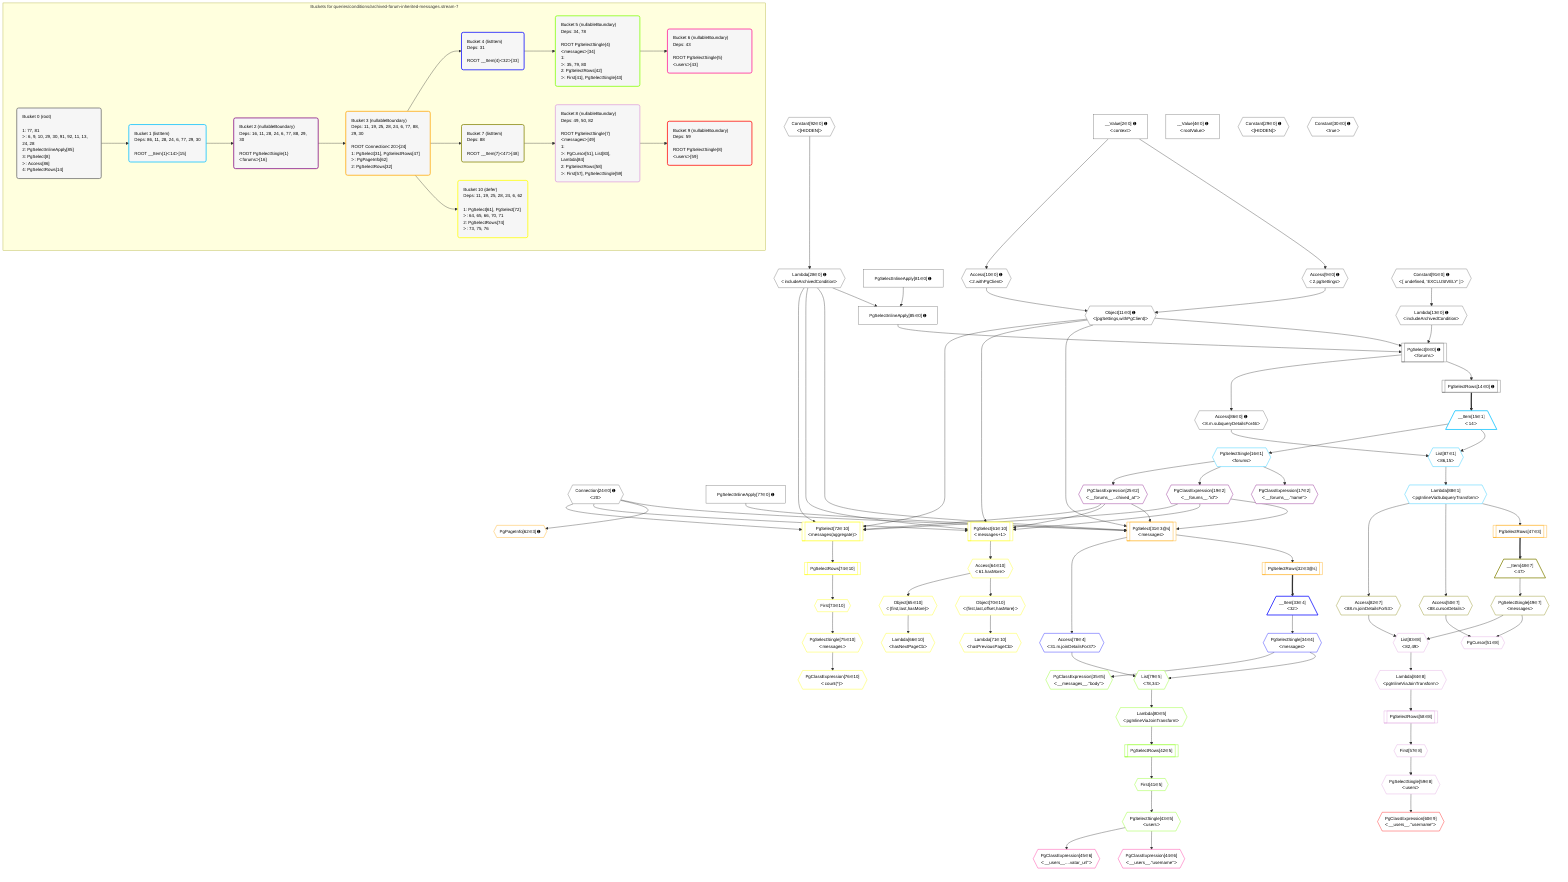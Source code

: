 %%{init: {'themeVariables': { 'fontSize': '12px'}}}%%
graph TD
    classDef path fill:#eee,stroke:#000,color:#000
    classDef plan fill:#fff,stroke-width:1px,color:#000
    classDef itemplan fill:#fff,stroke-width:2px,color:#000
    classDef unbatchedplan fill:#dff,stroke-width:1px,color:#000
    classDef sideeffectplan fill:#fcc,stroke-width:2px,color:#000
    classDef bucket fill:#f6f6f6,color:#000,stroke-width:2px,text-align:left


    %% plan dependencies
    PgSelect8[["PgSelect[8∈0] ➊<br />ᐸforumsᐳ"]]:::plan
    Object11{{"Object[11∈0] ➊<br />ᐸ{pgSettings,withPgClient}ᐳ"}}:::plan
    Lambda13{{"Lambda[13∈0] ➊<br />ᐸincludeArchivedConditionᐳ"}}:::plan
    PgSelectInlineApply85["PgSelectInlineApply[85∈0] ➊"]:::plan
    Object11 & Lambda13 & PgSelectInlineApply85 --> PgSelect8
    Lambda28{{"Lambda[28∈0] ➊<br />ᐸincludeArchivedConditionᐳ"}}:::plan
    PgSelectInlineApply81["PgSelectInlineApply[81∈0] ➊"]:::plan
    Lambda28 & PgSelectInlineApply81 --> PgSelectInlineApply85
    Access9{{"Access[9∈0] ➊<br />ᐸ2.pgSettingsᐳ"}}:::plan
    Access10{{"Access[10∈0] ➊<br />ᐸ2.withPgClientᐳ"}}:::plan
    Access9 & Access10 --> Object11
    Connection24{{"Connection[24∈0] ➊<br />ᐸ20ᐳ"}}:::plan
    __Value2["__Value[2∈0] ➊<br />ᐸcontextᐳ"]:::plan
    __Value2 --> Access9
    __Value2 --> Access10
    Constant91{{"Constant[91∈0] ➊<br />ᐸ[ undefined, 'EXCLUSIVELY' ]ᐳ"}}:::plan
    Constant91 --> Lambda13
    PgSelectRows14[["PgSelectRows[14∈0] ➊"]]:::plan
    PgSelect8 --> PgSelectRows14
    Constant92{{"Constant[92∈0] ➊<br />ᐸ[HIDDEN]ᐳ"}}:::plan
    Constant92 --> Lambda28
    Access86{{"Access[86∈0] ➊<br />ᐸ8.m.subqueryDetailsFor46ᐳ"}}:::plan
    PgSelect8 --> Access86
    __Value4["__Value[4∈0] ➊<br />ᐸrootValueᐳ"]:::plan
    Constant29{{"Constant[29∈0] ➊<br />ᐸ[HIDDEN]ᐳ"}}:::plan
    Constant30{{"Constant[30∈0] ➊<br />ᐸtrueᐳ"}}:::plan
    PgSelectInlineApply77["PgSelectInlineApply[77∈0] ➊"]:::plan
    List87{{"List[87∈1]<br />ᐸ86,15ᐳ"}}:::plan
    __Item15[/"__Item[15∈1]<br />ᐸ14ᐳ"\]:::itemplan
    Access86 & __Item15 --> List87
    PgSelectRows14 ==> __Item15
    PgSelectSingle16{{"PgSelectSingle[16∈1]<br />ᐸforumsᐳ"}}:::plan
    __Item15 --> PgSelectSingle16
    Lambda88{{"Lambda[88∈1]<br />ᐸpgInlineViaSubqueryTransformᐳ"}}:::plan
    List87 --> Lambda88
    PgClassExpression17{{"PgClassExpression[17∈2]<br />ᐸ__forums__.”name”ᐳ"}}:::plan
    PgSelectSingle16 --> PgClassExpression17
    PgClassExpression19{{"PgClassExpression[19∈2]<br />ᐸ__forums__.”id”ᐳ"}}:::plan
    PgSelectSingle16 --> PgClassExpression19
    PgClassExpression25{{"PgClassExpression[25∈2]<br />ᐸ__forums__...chived_at”ᐳ"}}:::plan
    PgSelectSingle16 --> PgClassExpression25
    PgSelect31[["PgSelect[31∈3@s]<br />ᐸmessagesᐳ"]]:::plan
    Object11 & PgClassExpression19 & PgClassExpression25 & Lambda28 & Connection24 & PgSelectInlineApply77 --> PgSelect31
    PgSelectRows32[["PgSelectRows[32∈3@s]"]]:::plan
    PgSelect31 --> PgSelectRows32
    PgSelectRows47[["PgSelectRows[47∈3]"]]:::plan
    Lambda88 --> PgSelectRows47
    PgPageInfo62{{"PgPageInfo[62∈3] ➊"}}:::plan
    Connection24 --> PgPageInfo62
    __Item33[/"__Item[33∈4]<br />ᐸ32ᐳ"\]:::itemplan
    PgSelectRows32 ==> __Item33
    PgSelectSingle34{{"PgSelectSingle[34∈4]<br />ᐸmessagesᐳ"}}:::plan
    __Item33 --> PgSelectSingle34
    Access78{{"Access[78∈4]<br />ᐸ31.m.joinDetailsFor37ᐳ"}}:::plan
    PgSelect31 --> Access78
    List79{{"List[79∈5]<br />ᐸ78,34ᐳ"}}:::plan
    Access78 & PgSelectSingle34 --> List79
    PgClassExpression35{{"PgClassExpression[35∈5]<br />ᐸ__messages__.”body”ᐳ"}}:::plan
    PgSelectSingle34 --> PgClassExpression35
    First41{{"First[41∈5]"}}:::plan
    PgSelectRows42[["PgSelectRows[42∈5]"]]:::plan
    PgSelectRows42 --> First41
    Lambda80{{"Lambda[80∈5]<br />ᐸpgInlineViaJoinTransformᐳ"}}:::plan
    Lambda80 --> PgSelectRows42
    PgSelectSingle43{{"PgSelectSingle[43∈5]<br />ᐸusersᐳ"}}:::plan
    First41 --> PgSelectSingle43
    List79 --> Lambda80
    PgClassExpression44{{"PgClassExpression[44∈6]<br />ᐸ__users__.”username”ᐳ"}}:::plan
    PgSelectSingle43 --> PgClassExpression44
    PgClassExpression45{{"PgClassExpression[45∈6]<br />ᐸ__users__....vatar_url”ᐳ"}}:::plan
    PgSelectSingle43 --> PgClassExpression45
    __Item48[/"__Item[48∈7]<br />ᐸ47ᐳ"\]:::itemplan
    PgSelectRows47 ==> __Item48
    PgSelectSingle49{{"PgSelectSingle[49∈7]<br />ᐸmessagesᐳ"}}:::plan
    __Item48 --> PgSelectSingle49
    Access50{{"Access[50∈7]<br />ᐸ88.cursorDetailsᐳ"}}:::plan
    Lambda88 --> Access50
    Access82{{"Access[82∈7]<br />ᐸ88.m.joinDetailsFor53ᐳ"}}:::plan
    Lambda88 --> Access82
    PgCursor51{{"PgCursor[51∈8]"}}:::plan
    PgSelectSingle49 & Access50 --> PgCursor51
    List83{{"List[83∈8]<br />ᐸ82,49ᐳ"}}:::plan
    Access82 & PgSelectSingle49 --> List83
    First57{{"First[57∈8]"}}:::plan
    PgSelectRows58[["PgSelectRows[58∈8]"]]:::plan
    PgSelectRows58 --> First57
    Lambda84{{"Lambda[84∈8]<br />ᐸpgInlineViaJoinTransformᐳ"}}:::plan
    Lambda84 --> PgSelectRows58
    PgSelectSingle59{{"PgSelectSingle[59∈8]<br />ᐸusersᐳ"}}:::plan
    First57 --> PgSelectSingle59
    List83 --> Lambda84
    PgClassExpression60{{"PgClassExpression[60∈9]<br />ᐸ__users__.”username”ᐳ"}}:::plan
    PgSelectSingle59 --> PgClassExpression60
    PgSelect61[["PgSelect[61∈10]<br />ᐸmessages+1ᐳ"]]:::plan
    Object11 & PgClassExpression19 & PgClassExpression25 & Lambda28 & Connection24 --> PgSelect61
    PgSelect72[["PgSelect[72∈10]<br />ᐸmessages(aggregate)ᐳ"]]:::plan
    Object11 & PgClassExpression19 & PgClassExpression25 & Lambda28 & Connection24 --> PgSelect72
    Object70{{"Object[70∈10]<br />ᐸ{first,last,offset,hasMore}ᐳ"}}:::plan
    Access64{{"Access[64∈10]<br />ᐸ61.hasMoreᐳ"}}:::plan
    Access64 --> Object70
    Object65{{"Object[65∈10]<br />ᐸ{first,last,hasMore}ᐳ"}}:::plan
    Access64 --> Object65
    PgSelect61 --> Access64
    Lambda66{{"Lambda[66∈10]<br />ᐸhasNextPageCbᐳ"}}:::plan
    Object65 --> Lambda66
    Lambda71{{"Lambda[71∈10]<br />ᐸhasPreviousPageCbᐳ"}}:::plan
    Object70 --> Lambda71
    First73{{"First[73∈10]"}}:::plan
    PgSelectRows74[["PgSelectRows[74∈10]"]]:::plan
    PgSelectRows74 --> First73
    PgSelect72 --> PgSelectRows74
    PgSelectSingle75{{"PgSelectSingle[75∈10]<br />ᐸmessagesᐳ"}}:::plan
    First73 --> PgSelectSingle75
    PgClassExpression76{{"PgClassExpression[76∈10]<br />ᐸcount(*)ᐳ"}}:::plan
    PgSelectSingle75 --> PgClassExpression76

    %% define steps

    subgraph "Buckets for queries/conditions/archived-forum-inherited-messages.stream-7"
    Bucket0("Bucket 0 (root)<br /><br />1: 77, 81<br />ᐳ: 6, 9, 10, 29, 30, 91, 92, 11, 13, 24, 28<br />2: PgSelectInlineApply[85]<br />3: PgSelect[8]<br />ᐳ: Access[86]<br />4: PgSelectRows[14]"):::bucket
    classDef bucket0 stroke:#696969
    class Bucket0,__Value2,__Value4,PgSelect8,Access9,Access10,Object11,Lambda13,PgSelectRows14,Connection24,Lambda28,Constant29,Constant30,PgSelectInlineApply77,PgSelectInlineApply81,PgSelectInlineApply85,Access86,Constant91,Constant92 bucket0
    Bucket1("Bucket 1 (listItem)<br />Deps: 86, 11, 28, 24, 6, 77, 29, 30<br /><br />ROOT __Item{1}ᐸ14ᐳ[15]"):::bucket
    classDef bucket1 stroke:#00bfff
    class Bucket1,__Item15,PgSelectSingle16,List87,Lambda88 bucket1
    Bucket2("Bucket 2 (nullableBoundary)<br />Deps: 16, 11, 28, 24, 6, 77, 88, 29, 30<br /><br />ROOT PgSelectSingle{1}ᐸforumsᐳ[16]"):::bucket
    classDef bucket2 stroke:#7f007f
    class Bucket2,PgClassExpression17,PgClassExpression19,PgClassExpression25 bucket2
    Bucket3("Bucket 3 (nullableBoundary)<br />Deps: 11, 19, 25, 28, 24, 6, 77, 88, 29, 30<br /><br />ROOT Connectionᐸ20ᐳ[24]<br />1: PgSelect[31], PgSelectRows[47]<br />ᐳ: PgPageInfo[62]<br />2: PgSelectRows[32]"):::bucket
    classDef bucket3 stroke:#ffa500
    class Bucket3,PgSelect31,PgSelectRows32,PgSelectRows47,PgPageInfo62 bucket3
    Bucket4("Bucket 4 (listItem)<br />Deps: 31<br /><br />ROOT __Item{4}ᐸ32ᐳ[33]"):::bucket
    classDef bucket4 stroke:#0000ff
    class Bucket4,__Item33,PgSelectSingle34,Access78 bucket4
    Bucket5("Bucket 5 (nullableBoundary)<br />Deps: 34, 78<br /><br />ROOT PgSelectSingle{4}ᐸmessagesᐳ[34]<br />1: <br />ᐳ: 35, 79, 80<br />2: PgSelectRows[42]<br />ᐳ: First[41], PgSelectSingle[43]"):::bucket
    classDef bucket5 stroke:#7fff00
    class Bucket5,PgClassExpression35,First41,PgSelectRows42,PgSelectSingle43,List79,Lambda80 bucket5
    Bucket6("Bucket 6 (nullableBoundary)<br />Deps: 43<br /><br />ROOT PgSelectSingle{5}ᐸusersᐳ[43]"):::bucket
    classDef bucket6 stroke:#ff1493
    class Bucket6,PgClassExpression44,PgClassExpression45 bucket6
    Bucket7("Bucket 7 (listItem)<br />Deps: 88<br /><br />ROOT __Item{7}ᐸ47ᐳ[48]"):::bucket
    classDef bucket7 stroke:#808000
    class Bucket7,__Item48,PgSelectSingle49,Access50,Access82 bucket7
    Bucket8("Bucket 8 (nullableBoundary)<br />Deps: 49, 50, 82<br /><br />ROOT PgSelectSingle{7}ᐸmessagesᐳ[49]<br />1: <br />ᐳ: PgCursor[51], List[83], Lambda[84]<br />2: PgSelectRows[58]<br />ᐳ: First[57], PgSelectSingle[59]"):::bucket
    classDef bucket8 stroke:#dda0dd
    class Bucket8,PgCursor51,First57,PgSelectRows58,PgSelectSingle59,List83,Lambda84 bucket8
    Bucket9("Bucket 9 (nullableBoundary)<br />Deps: 59<br /><br />ROOT PgSelectSingle{8}ᐸusersᐳ[59]"):::bucket
    classDef bucket9 stroke:#ff0000
    class Bucket9,PgClassExpression60 bucket9
    Bucket10("Bucket 10 (defer)<br />Deps: 11, 19, 25, 28, 24, 6, 62<br /><br />1: PgSelect[61], PgSelect[72]<br />ᐳ: 64, 65, 66, 70, 71<br />2: PgSelectRows[74]<br />ᐳ: 73, 75, 76"):::bucket
    classDef bucket10 stroke:#ffff00
    class Bucket10,PgSelect61,Access64,Object65,Lambda66,Object70,Lambda71,PgSelect72,First73,PgSelectRows74,PgSelectSingle75,PgClassExpression76 bucket10
    Bucket0 --> Bucket1
    Bucket1 --> Bucket2
    Bucket2 --> Bucket3
    Bucket3 --> Bucket4 & Bucket7 & Bucket10
    Bucket4 --> Bucket5
    Bucket5 --> Bucket6
    Bucket7 --> Bucket8
    Bucket8 --> Bucket9
    end